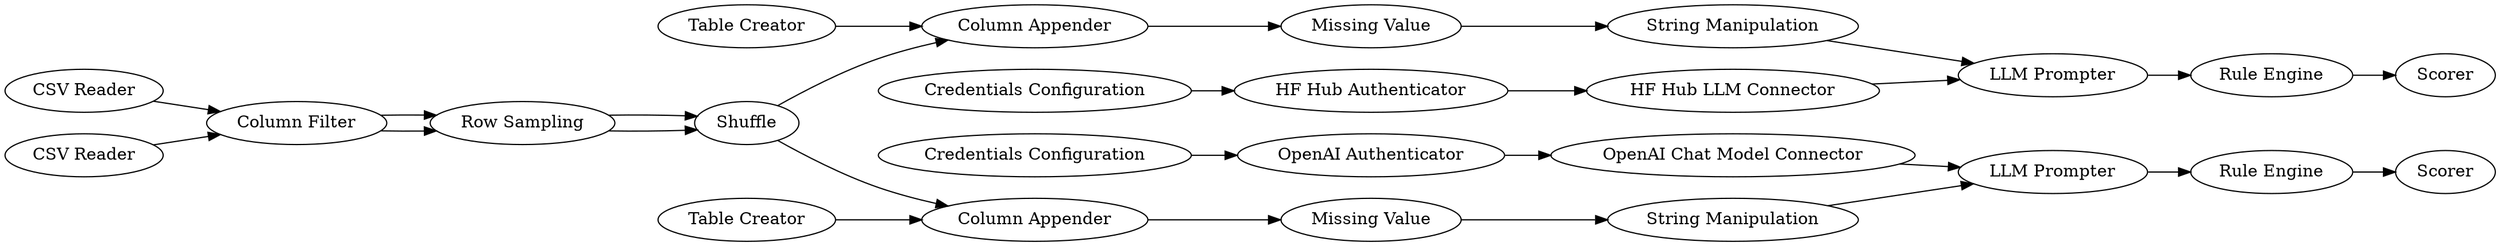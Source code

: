 digraph {
	1 [label="CSV Reader"]
	3 [label="OpenAI Authenticator"]
	5 [label="LLM Prompter"]
	6 [label="OpenAI Chat Model Connector"]
	7 [label="String Manipulation"]
	10 [label="HF Hub Authenticator"]
	11 [label="Credentials Configuration"]
	13 [label="HF Hub LLM Connector"]
	14 [label="Rule Engine"]
	15 [label=Scorer]
	2 [label="Row Sampling"]
	8 [label="Column Filter"]
	12 [label=Shuffle]
	17 [label="Table Creator"]
	19 [label="Column Appender"]
	20 [label="Missing Value"]
	2 [label="Row Sampling"]
	8 [label="Column Filter"]
	12 [label=Shuffle]
	22 [label="String Manipulation"]
	23 [label="Table Creator"]
	24 [label="Column Appender"]
	25 [label="Missing Value"]
	26 [label="CSV Reader"]
	27 [label="Credentials Configuration"]
	28 [label="LLM Prompter"]
	29 [label="Rule Engine"]
	30 [label=Scorer]
	2 -> 12
	8 -> 2
	2 -> 12
	8 -> 2
	1 -> 8
	3 -> 6
	5 -> 14
	6 -> 28
	7 -> 5
	10 -> 13
	11 -> 10
	13 -> 5
	14 -> 15
	12 -> 19
	17 -> 19
	19 -> 20
	20 -> 7
	12 -> 24
	22 -> 28
	23 -> 24
	24 -> 25
	25 -> 22
	26 -> 8
	27 -> 3
	28 -> 29
	29 -> 30
	rankdir=LR
}
